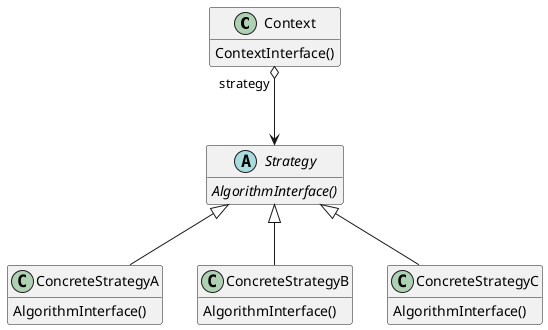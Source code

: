 @startuml
hide empty members

class Context {
  ContextInterface()
}
abstract class Strategy {
  {abstract} AlgorithmInterface()
}

Context "strategy" o--> Strategy : \t\t

class ConcreteStrategyA extends Strategy {
  AlgorithmInterface()
}
class ConcreteStrategyB extends Strategy {
  AlgorithmInterface()
}
class ConcreteStrategyC extends Strategy {
  AlgorithmInterface()
}
@enduml
